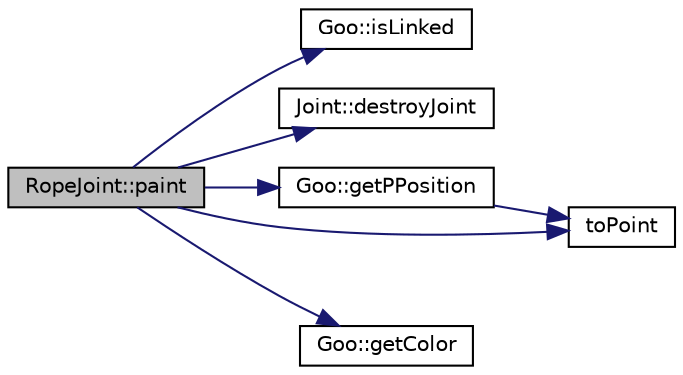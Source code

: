 digraph G
{
  edge [fontname="Helvetica",fontsize="10",labelfontname="Helvetica",labelfontsize="10"];
  node [fontname="Helvetica",fontsize="10",shape=record];
  rankdir="LR";
  Node1 [label="RopeJoint::paint",height=0.2,width=0.4,color="black", fillcolor="grey75", style="filled" fontcolor="black"];
  Node1 -> Node2 [color="midnightblue",fontsize="10",style="solid",fontname="Helvetica"];
  Node2 [label="Goo::isLinked",height=0.2,width=0.4,color="black", fillcolor="white", style="filled",URL="$d5/d5d/classGoo.html#aed176edac944a149551eab016e6f0d6a"];
  Node1 -> Node3 [color="midnightblue",fontsize="10",style="solid",fontname="Helvetica"];
  Node3 [label="Joint::destroyJoint",height=0.2,width=0.4,color="black", fillcolor="white", style="filled",URL="$d7/d0a/classJoint.html#a05d22bc2560980102fa881db8c665f58"];
  Node1 -> Node4 [color="midnightblue",fontsize="10",style="solid",fontname="Helvetica"];
  Node4 [label="Goo::getPPosition",height=0.2,width=0.4,color="black", fillcolor="white", style="filled",URL="$d5/d5d/classGoo.html#a7396488f837512c3e887f15fb82dcb8f"];
  Node4 -> Node5 [color="midnightblue",fontsize="10",style="solid",fontname="Helvetica"];
  Node5 [label="toPoint",height=0.2,width=0.4,color="black", fillcolor="white", style="filled",URL="$d5/da5/tools_8h.html#a94f703d943194650c89dfc581bab6b14",tooltip="Convert a b2Vec2 in a QPoint."];
  Node1 -> Node6 [color="midnightblue",fontsize="10",style="solid",fontname="Helvetica"];
  Node6 [label="Goo::getColor",height=0.2,width=0.4,color="black", fillcolor="white", style="filled",URL="$d5/d5d/classGoo.html#a0277ee0245a12ac78d9514835fad0490"];
  Node1 -> Node5 [color="midnightblue",fontsize="10",style="solid",fontname="Helvetica"];
}
